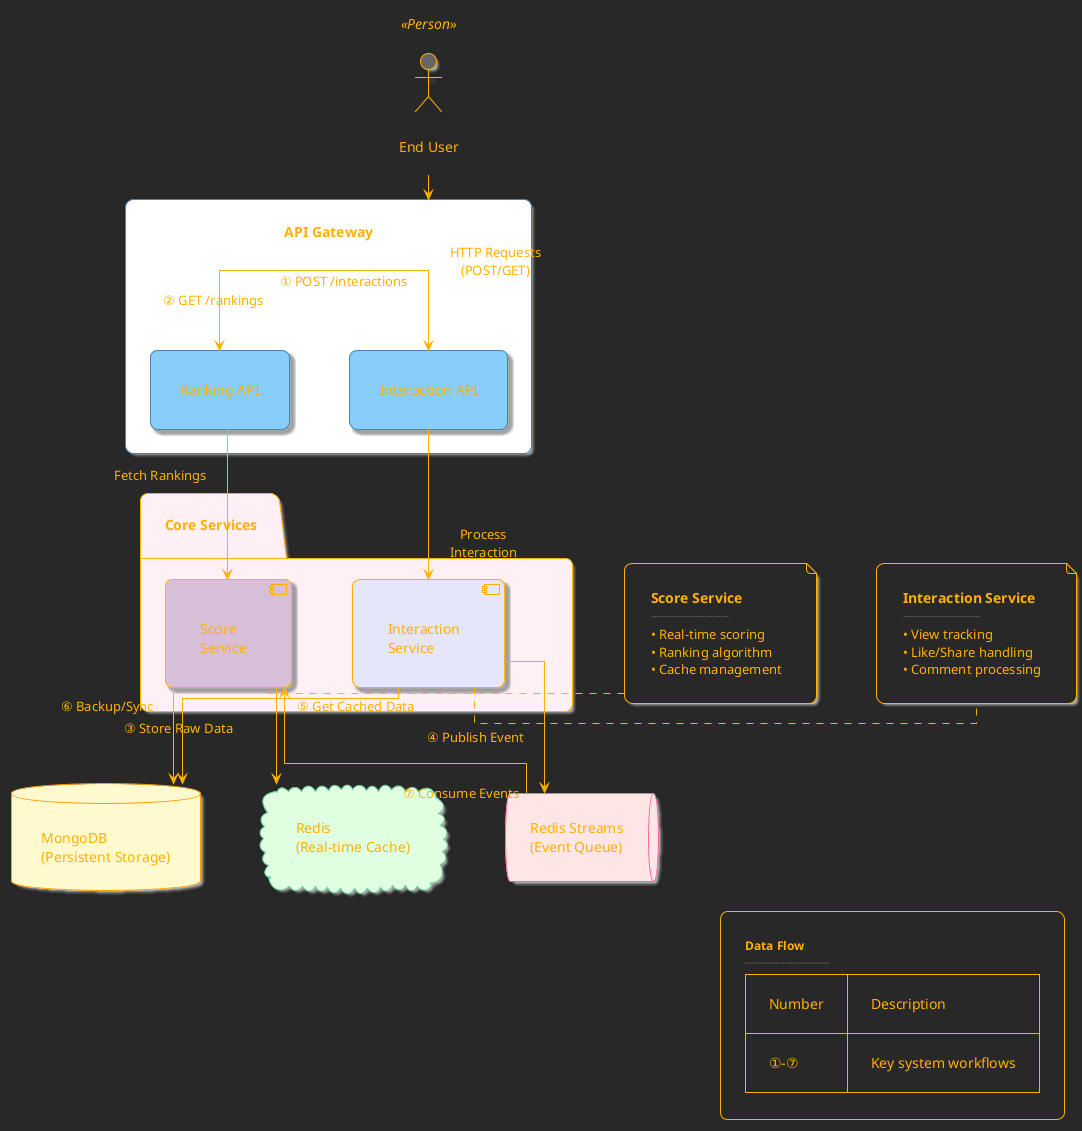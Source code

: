 @startuml
!theme crt-amber
skinparam {
  defaultFontName "Segoe UI"
  shadowing true
  linetype ortho
  nodesep 60
  ranksep 80
  padding 20
  roundCorner 15
}

skinparam rectangle {
  BackgroundColor PastelBlue
  BorderColor SteelBlue
}

skinparam database {
  BackgroundColor Gold
  BorderColor #FF9900
}

skinparam queue {
  BackgroundColor LightPink
  BorderColor #FF6699
}

skinparam cloud {
  BackgroundColor PaleGreen
  BorderColor #66CC99
}

' ========== COMPONENTS ==========
rectangle "API Gateway" as gateway {
  rectangle "Interaction API" as interaction_api #LightSkyBlue
  rectangle "Ranking API" as ranking_api #LightSkyBlue
}

package "Core Services" as services #FFF0F5 {
  component "Interaction\nService" as interaction_svc #E6E6FA
  component "Score\nService" as score_svc #D8BFD8
}

database "MongoDB\n(Persistent Storage)" as mongo_db #FFFACD
cloud "Redis\n(Real-time Cache)" as redis_cache #E0FFE0
queue "Redis Streams\n(Event Queue)" as redis_queue #FFE6E6

actor "End User" as user <<Person>> #666666

' ========== CONNECTIONS ==========
user --> gateway : "HTTP Requests\n(POST/GET)"
gateway --> interaction_api : "① POST /interactions"
gateway --> ranking_api : "② GET /rankings"

interaction_api --> interaction_svc : "Process\nInteraction"
interaction_svc --> mongo_db : "③ Store Raw Data"
interaction_svc --> redis_queue : "④ Publish Event"

ranking_api --> score_svc : "Fetch Rankings"
score_svc --> redis_cache : "⑤ Get Cached Data"
score_svc --> mongo_db : "⑥ Backup/Sync"

redis_queue --> score_svc : "⑦ Consume Events"

' ========== VISUAL ENHANCEMENTS ==========
note right of interaction_svc
  <size:14><b>Interaction Service</b></size>
  <color:#555555>┄┄┄┄┄┄┄┄┄┄</color>
  • View tracking
  • Like/Share handling
  • Comment processing
end note

note left of score_svc
  <size:14><b>Score Service</b></size>
  <color:#555555>┄┄┄┄┄┄┄┄┄┄</color>
  • Real-time scoring
  • Ranking algorithm
  • Cache management
end note

' Layout helpers
mongo_db -[hidden]right-> redis_cache
redis_cache -[hidden]right-> redis_queue
user -[hidden]down-> gateway
gateway -[hidden]down-> services
services -[hidden]down-> mongo_db

legend right
  <size:12><b>Data Flow</b></size>
  <color:#555555>┄┄┄┄┄┄┄┄┄┄</color>
  | Number | Description          |
  | ①-⑦ | Key system workflows |
end legend
@enduml